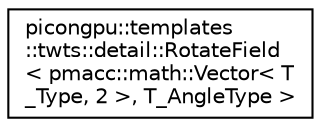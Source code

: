 digraph "Graphical Class Hierarchy"
{
 // LATEX_PDF_SIZE
  edge [fontname="Helvetica",fontsize="10",labelfontname="Helvetica",labelfontsize="10"];
  node [fontname="Helvetica",fontsize="10",shape=record];
  rankdir="LR";
  Node0 [label="picongpu::templates\l::twts::detail::RotateField\l\< pmacc::math::Vector\< T\l_Type, 2 \>, T_AngleType \>",height=0.2,width=0.4,color="black", fillcolor="white", style="filled",URL="$structpicongpu_1_1templates_1_1twts_1_1detail_1_1_rotate_field_3_01pmacc_1_1math_1_1_vector_3_0113e1c7cd27fd27473a8d25ec65e97f26.html",tooltip=" "];
}
